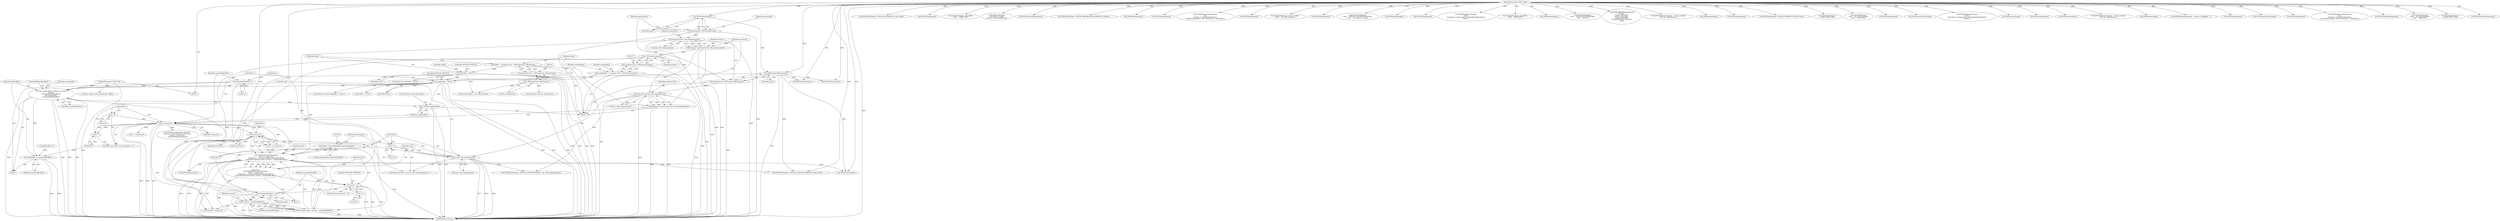 digraph "0_libtiff_83a4b92815ea04969d494416eaae3d4c6b338e4a#diff-c8b4b355f9b5c06d585b23138e1c185f_4@array" {
"1001277" [label="(Call,t2p_sample_planar_separate_to_contig(\n\t\t\t\t\tt2p,\n\t\t\t\t\t&(buffer[bufferoffset]),\n\t\t\t\t\tsamplebuffer, \n\t\t\t\t\tsamplebufferoffset))"];
"1000104" [label="(MethodParameterIn,T2P* t2p)"];
"1001181" [label="(Call,samplebuffer==NULL)"];
"1001174" [label="(Call,samplebuffer = (unsigned char*) _TIFFmalloc(stripsize))"];
"1001176" [label="(Call,(unsigned char*) _TIFFmalloc(stripsize))"];
"1001178" [label="(Call,_TIFFmalloc(stripsize))"];
"1001124" [label="(Call,stripsize=sepstripsize*t2p->tiff_samplesperpixel)"];
"1001126" [label="(Call,sepstripsize*t2p->tiff_samplesperpixel)"];
"1001116" [label="(Call,sepstripsize=TIFFStripSize(input))"];
"1001118" [label="(Call,TIFFStripSize(input))"];
"1000105" [label="(MethodParameterIn,TIFF* input)"];
"1001147" [label="(Call,buffer==NULL)"];
"1001138" [label="(Call,buffer = (unsigned char*) _TIFFmalloc(t2p->tiff_datasize))"];
"1001140" [label="(Call,(unsigned char*) _TIFFmalloc(t2p->tiff_datasize))"];
"1001142" [label="(Call,_TIFFmalloc(t2p->tiff_datasize))"];
"1001274" [label="(Call,samplebufferoffset+=read)"];
"1001250" [label="(Call,read==-1)"];
"1001229" [label="(Call,read = \n\t\t\t\t\t\tTIFFReadEncodedStrip(input, \n\t\t\t\t\t\t\ti + j*stripcount, \n\t\t\t\t\t\t\t(tdata_t) &(samplebuffer[samplebufferoffset]), \n\t\t\t\t\t\t\tTIFFmin(sepstripsize, stripsize - samplebufferoffset)))"];
"1001231" [label="(Call,TIFFReadEncodedStrip(input, \n\t\t\t\t\t\t\ti + j*stripcount, \n\t\t\t\t\t\t\t(tdata_t) &(samplebuffer[samplebufferoffset]), \n\t\t\t\t\t\t\tTIFFmin(sepstripsize, stripsize - samplebufferoffset)))"];
"1001122" [label="(Call,TIFFNumberOfStrips(input))"];
"1001208" [label="(Call,i<stripcount)"];
"1001205" [label="(Call,i=0)"];
"1001211" [label="(Call,i++)"];
"1001235" [label="(Call,j*stripcount)"];
"1001221" [label="(Call,j<t2p->tiff_samplesperpixel)"];
"1001218" [label="(Call,j=0)"];
"1001226" [label="(Call,j++)"];
"1001133" [label="(Call,sepstripcount/t2p->tiff_samplesperpixel)"];
"1001120" [label="(Call,sepstripcount=TIFFNumberOfStrips(input))"];
"1001131" [label="(Call,stripcount=sepstripcount/t2p->tiff_samplesperpixel)"];
"1001238" [label="(Call,(tdata_t) &(samplebuffer[samplebufferoffset]))"];
"1001244" [label="(Call,TIFFmin(sepstripsize, stripsize - samplebufferoffset))"];
"1001246" [label="(Call,stripsize - samplebufferoffset)"];
"1001214" [label="(Call,samplebufferoffset=0)"];
"1001252" [label="(Call,-1)"];
"1001285" [label="(Call,bufferoffset+=samplebufferoffset)"];
"1001288" [label="(Call,_TIFFfree(samplebuffer))"];
"1000845" [label="(Call,TIFFGetField(input, TIFFTAG_JPEGTABLES, &count, &jpt))"];
"1001159" [label="(Call,TIFFFileName(input))"];
"1000913" [label="(Call,TIFFFileName(input))"];
"1001216" [label="(Literal,0)"];
"1000477" [label="(Call,t2pSeekFile(input, inputoffset,\n\t\t\t\t\t\t     SEEK_SET))"];
"1001115" [label="(Block,)"];
"1001252" [label="(Call,-1)"];
"1001233" [label="(Call,i + j*stripcount)"];
"1000464" [label="(Call,t2pReadFile(input,\n\t\t\t\t\t\t(tdata_t) buffer,\n\t\t\t\t\t\tt2p->pdf_ojpegiflength))"];
"1001124" [label="(Call,stripsize=sepstripsize*t2p->tiff_samplesperpixel)"];
"1001142" [label="(Call,_TIFFmalloc(t2p->tiff_datasize))"];
"1001228" [label="(Block,)"];
"1001290" [label="(ControlStructure,goto dataready;)"];
"1001125" [label="(Identifier,stripsize)"];
"1001181" [label="(Call,samplebuffer==NULL)"];
"1001227" [label="(Identifier,j)"];
"1001260" [label="(Call,j*stripcount)"];
"1001212" [label="(Identifier,i)"];
"1001892" [label="(Call,stripsize * stripcount)"];
"1000694" [label="(Call,TIFFNumberOfStrips(input))"];
"1001214" [label="(Call,samplebufferoffset=0)"];
"1001120" [label="(Call,sepstripcount=TIFFNumberOfStrips(input))"];
"1001152" [label="(Identifier,TIFF2PDF_MODULE)"];
"1001719" [label="(Call,TIFFGetField(input, TIFFTAG_REFERENCEBLACKWHITE, &xfloatp))"];
"1001204" [label="(ControlStructure,for(i=0;i<stripcount;i++))"];
"1001174" [label="(Call,samplebuffer = (unsigned char*) _TIFFmalloc(stripsize))"];
"1001276" [label="(Identifier,read)"];
"1001169" [label="(Identifier,buffer)"];
"1001131" [label="(Call,stripcount=sepstripcount/t2p->tiff_samplesperpixel)"];
"1001253" [label="(Literal,1)"];
"1001248" [label="(Identifier,samplebufferoffset)"];
"1001235" [label="(Call,j*stripcount)"];
"1001179" [label="(Identifier,stripsize)"];
"1001093" [label="(Call,TIFFFileName(input))"];
"1000104" [label="(MethodParameterIn,T2P* t2p)"];
"1001238" [label="(Call,(tdata_t) &(samplebuffer[samplebufferoffset]))"];
"1001149" [label="(Identifier,NULL)"];
"1001220" [label="(Literal,0)"];
"1001213" [label="(Block,)"];
"1001180" [label="(ControlStructure,if(samplebuffer==NULL))"];
"1001118" [label="(Call,TIFFStripSize(input))"];
"1001138" [label="(Call,buffer = (unsigned char*) _TIFFmalloc(t2p->tiff_datasize))"];
"1001175" [label="(Identifier,samplebuffer)"];
"1001263" [label="(Call,TIFFFileName(input))"];
"1000634" [label="(Call,TIFFFileName(input))"];
"1001247" [label="(Identifier,stripsize)"];
"1001274" [label="(Call,samplebufferoffset+=read)"];
"1001067" [label="(Call,TIFFReadEncodedStrip(input, \n\t\t\t\ti, \n\t\t\t\t(tdata_t) &buffer[bufferoffset], \n\t\t\t\tTIFFmin(stripsize, t2p->tiff_datasize - bufferoffset)))"];
"1001226" [label="(Call,j++)"];
"1001566" [label="(Call,TIFFFileName(input))"];
"1000422" [label="(Call,t2pReadFile(input, (tdata_t) buffer,\n\t\t\t\t\t\t     t2p->tiff_datasize))"];
"1001146" [label="(ControlStructure,if(buffer==NULL))"];
"1001232" [label="(Identifier,input)"];
"1001286" [label="(Identifier,bufferoffset)"];
"1001147" [label="(Call,buffer==NULL)"];
"1000231" [label="(Call,TIFFFileName(input))"];
"1000481" [label="(Call,TIFFGetField(input,\n\t\t\t\t\t\t     TIFFTAG_YCBCRSUBSAMPLING,\n\t\t\t\t\t\t     &h_samp, &v_samp))"];
"1001447" [label="(Call,t2p_sample_realize_palette(t2p, buffer))"];
"1001119" [label="(Identifier,input)"];
"1000964" [label="(Call,TIFFFileName(input))"];
"1001424" [label="(Call,TIFFFileName(input))"];
"1001132" [label="(Identifier,stripcount)"];
"1001249" [label="(ControlStructure,if(read==-1))"];
"1001121" [label="(Identifier,sepstripcount)"];
"1001245" [label="(Identifier,sepstripsize)"];
"1001278" [label="(Identifier,t2p)"];
"1000731" [label="(Call,TIFFReadRawStrip(input, \n\t\t\t\t\t\ti, \n\t\t\t\t\t\t(tdata_t) &(((unsigned char*)buffer)[bufferoffset]), \n\t\t\t\t\t\t-1))"];
"1001240" [label="(Call,&(samplebuffer[samplebufferoffset]))"];
"1000430" [label="(Call,t2pSeekFile(input, inputoffset,\n\t\t\t\t\t\t     SEEK_SET))"];
"1001945" [label="(MethodReturn,tsize_t)"];
"1001127" [label="(Identifier,sepstripsize)"];
"1000105" [label="(MethodParameterIn,TIFF* input)"];
"1001694" [label="(Call,TIFFGetField(input, TIFFTAG_YCBCRSUBSAMPLING, &hor, &ver))"];
"1001221" [label="(Call,j<t2p->tiff_samplesperpixel)"];
"1000664" [label="(Call,TIFFFileName(input))"];
"1000529" [label="(Call,TIFFGetField(input,\n\t\t\t\t\t\t     TIFFTAG_ROWSPERSTRIP,\n\t\t\t\t\t\t     &rows))"];
"1001217" [label="(ControlStructure,for(j=0;j<t2p->tiff_samplesperpixel;j++))"];
"1001207" [label="(Literal,0)"];
"1001116" [label="(Call,sepstripsize=TIFFStripSize(input))"];
"1001255" [label="(Call,TIFFError(TIFF2PDF_MODULE, \n\t\t\t\t\t\"Error on decoding strip %u of %s\", \n\t\t\t\t\t\t\ti + j*stripcount, \n\t\t\t\t\t\t\tTIFFFileName(input)))"];
"1001285" [label="(Call,bufferoffset+=samplebufferoffset)"];
"1001549" [label="(Call,TIFFReadRGBAImageOriented(\n\t\t\t\tinput, \n\t\t\t\tt2p->tiff_width, \n\t\t\t\tt2p->tiff_length, \n\t\t\t\t(uint32*)buffer, \n\t\t\t\tORIENTATION_TOPLEFT,\n\t\t\t\t0))"];
"1001211" [label="(Call,i++)"];
"1001215" [label="(Identifier,samplebufferoffset)"];
"1001128" [label="(Call,t2p->tiff_samplesperpixel)"];
"1001139" [label="(Identifier,buffer)"];
"1001176" [label="(Call,(unsigned char*) _TIFFmalloc(stripsize))"];
"1001237" [label="(Identifier,stripcount)"];
"1001178" [label="(Call,_TIFFmalloc(stripsize))"];
"1000240" [label="(Call,TIFFReadRawStrip(input, 0, (tdata_t) buffer,\n\t\t\t\t\t t2p->tiff_datasize))"];
"1001244" [label="(Call,TIFFmin(sepstripsize, stripsize - samplebufferoffset))"];
"1001256" [label="(Identifier,TIFF2PDF_MODULE)"];
"1001049" [label="(Call,TIFFStripSize(input))"];
"1001134" [label="(Identifier,sepstripcount)"];
"1001531" [label="(Call,TIFFFileName(input))"];
"1001148" [label="(Identifier,buffer)"];
"1001222" [label="(Identifier,j)"];
"1001275" [label="(Identifier,samplebufferoffset)"];
"1001186" [label="(Identifier,TIFF2PDF_MODULE)"];
"1000872" [label="(Call,TIFFGetField(input, TIFFTAG_STRIPBYTECOUNTS, &sbc))"];
"1001909" [label="(Call,buffer != NULL)"];
"1001183" [label="(Identifier,NULL)"];
"1001277" [label="(Call,t2p_sample_planar_separate_to_contig(\n\t\t\t\t\tt2p,\n\t\t\t\t\t&(buffer[bufferoffset]),\n\t\t\t\t\tsamplebuffer, \n\t\t\t\t\tsamplebufferoffset))"];
"1001133" [label="(Call,sepstripcount/t2p->tiff_samplesperpixel)"];
"1001210" [label="(Identifier,stripcount)"];
"1000452" [label="(Call,t2pSeekFile(input, 0,\n\t\t\t\t\t\t\t\t SEEK_CUR))"];
"1001627" [label="(Call,TIFFSetField(output, TIFFTAG_SAMPLESPERPIXEL, t2p->tiff_samplesperpixel))"];
"1000456" [label="(Call,t2pSeekFile(input,\n\t\t\t\t\t\t     t2p->tiff_dataoffset,\n\t\t\t\t\t\t     SEEK_SET))"];
"1001140" [label="(Call,(unsigned char*) _TIFFmalloc(t2p->tiff_datasize))"];
"1001229" [label="(Call,read = \n\t\t\t\t\t\tTIFFReadEncodedStrip(input, \n\t\t\t\t\t\t\ti + j*stripcount, \n\t\t\t\t\t\t\t(tdata_t) &(samplebuffer[samplebufferoffset]), \n\t\t\t\t\t\t\tTIFFmin(sepstripsize, stripsize - samplebufferoffset)))"];
"1000828" [label="(Call,TIFFFileName(input))"];
"1001250" [label="(Call,read==-1)"];
"1001154" [label="(Call,(unsigned long) t2p->tiff_datasize)"];
"1000563" [label="(Call,TIFFNumberOfStrips(input))"];
"1001288" [label="(Call,_TIFFfree(samplebuffer))"];
"1000600" [label="(Call,TIFFReadRawStrip(input, \n\t\t\t\t\t\t\ti, \n\t\t\t\t\t\t\t(tdata_t) &(((unsigned char*)buffer)[bufferoffset]), \n\t\t\t\t\t\t\t-1))"];
"1001246" [label="(Call,stripsize - samplebufferoffset)"];
"1001251" [label="(Identifier,read)"];
"1001329" [label="(Call,TIFFStripSize(input))"];
"1001135" [label="(Call,t2p->tiff_samplesperpixel)"];
"1000303" [label="(Call,TIFFFileName(input))"];
"1001279" [label="(Call,&(buffer[bufferoffset]))"];
"1001209" [label="(Identifier,i)"];
"1001206" [label="(Identifier,i)"];
"1001117" [label="(Identifier,sepstripsize)"];
"1001230" [label="(Identifier,read)"];
"1001231" [label="(Call,TIFFReadEncodedStrip(input, \n\t\t\t\t\t\t\ti + j*stripcount, \n\t\t\t\t\t\t\t(tdata_t) &(samplebuffer[samplebufferoffset]), \n\t\t\t\t\t\t\tTIFFmin(sepstripsize, stripsize - samplebufferoffset)))"];
"1001122" [label="(Call,TIFFNumberOfStrips(input))"];
"1001218" [label="(Call,j=0)"];
"1001287" [label="(Identifier,samplebufferoffset)"];
"1001289" [label="(Identifier,samplebuffer)"];
"1000388" [label="(Call,TIFFFileName(input))"];
"1001168" [label="(Call,memset(buffer, 0, t2p->tiff_datasize))"];
"1001143" [label="(Call,t2p->tiff_datasize)"];
"1000318" [label="(Call,TIFFReadRawStrip(input, 0, (tdata_t) buffer,\n\t\t\t\t\t t2p->tiff_datasize))"];
"1001219" [label="(Identifier,j)"];
"1001373" [label="(Call,TIFFFileName(input))"];
"1000936" [label="(Call,TIFFReadRawStrip(input, i, (tdata_t) stripbuffer, -1))"];
"1001032" [label="(Call,TIFFFileName(input))"];
"1001223" [label="(Call,t2p->tiff_samplesperpixel)"];
"1001333" [label="(Call,TIFFNumberOfStrips(input))"];
"1001741" [label="(Call,TIFFFileName(input))"];
"1001312" [label="(Call,TIFFFileName(input))"];
"1001347" [label="(Call,TIFFReadEncodedStrip(input, \n\t\t\t\ti, \n\t\t\t\t(tdata_t) &buffer[bufferoffset], \n\t\t\t\tTIFFmin(stripsize, t2p->tiff_datasize - bufferoffset)))"];
"1001208" [label="(Call,i<stripcount)"];
"1001053" [label="(Call,TIFFNumberOfStrips(input))"];
"1001236" [label="(Identifier,j)"];
"1001284" [label="(Identifier,samplebufferoffset)"];
"1001193" [label="(Call,TIFFFileName(input))"];
"1001182" [label="(Identifier,samplebuffer)"];
"1000416" [label="(Call,t2pSeekFile(input,\n\t\t\t\t\t\t     t2p->tiff_dataoffset,\n\t\t\t\t\t\t     SEEK_SET))"];
"1001283" [label="(Identifier,samplebuffer)"];
"1001126" [label="(Call,sepstripsize*t2p->tiff_samplesperpixel)"];
"1000412" [label="(Call,t2pSeekFile(input, 0,\n\t\t\t\t\t\t\t\t SEEK_CUR))"];
"1001123" [label="(Identifier,input)"];
"1000870" [label="(Call,TIFFNumberOfStrips(input))"];
"1001205" [label="(Call,i=0)"];
"1001258" [label="(Call,i + j*stripcount)"];
"1000121" [label="(Call,bufferoffset=0)"];
"1001277" -> "1001213"  [label="AST: "];
"1001277" -> "1001284"  [label="CFG: "];
"1001278" -> "1001277"  [label="AST: "];
"1001279" -> "1001277"  [label="AST: "];
"1001283" -> "1001277"  [label="AST: "];
"1001284" -> "1001277"  [label="AST: "];
"1001286" -> "1001277"  [label="CFG: "];
"1001277" -> "1001945"  [label="DDG: "];
"1001277" -> "1001945"  [label="DDG: "];
"1001277" -> "1001945"  [label="DDG: "];
"1001277" -> "1001945"  [label="DDG: "];
"1000104" -> "1001277"  [label="DDG: "];
"1001181" -> "1001277"  [label="DDG: "];
"1001274" -> "1001277"  [label="DDG: "];
"1001214" -> "1001277"  [label="DDG: "];
"1001277" -> "1001285"  [label="DDG: "];
"1001277" -> "1001288"  [label="DDG: "];
"1000104" -> "1000103"  [label="AST: "];
"1000104" -> "1001945"  [label="DDG: "];
"1000104" -> "1001447"  [label="DDG: "];
"1001181" -> "1001180"  [label="AST: "];
"1001181" -> "1001183"  [label="CFG: "];
"1001182" -> "1001181"  [label="AST: "];
"1001183" -> "1001181"  [label="AST: "];
"1001186" -> "1001181"  [label="CFG: "];
"1001206" -> "1001181"  [label="CFG: "];
"1001181" -> "1001945"  [label="DDG: "];
"1001181" -> "1001945"  [label="DDG: "];
"1001181" -> "1001945"  [label="DDG: "];
"1001174" -> "1001181"  [label="DDG: "];
"1001147" -> "1001181"  [label="DDG: "];
"1001181" -> "1001288"  [label="DDG: "];
"1001181" -> "1001909"  [label="DDG: "];
"1001174" -> "1001115"  [label="AST: "];
"1001174" -> "1001176"  [label="CFG: "];
"1001175" -> "1001174"  [label="AST: "];
"1001176" -> "1001174"  [label="AST: "];
"1001182" -> "1001174"  [label="CFG: "];
"1001174" -> "1001945"  [label="DDG: "];
"1001176" -> "1001174"  [label="DDG: "];
"1001176" -> "1001178"  [label="CFG: "];
"1001177" -> "1001176"  [label="AST: "];
"1001178" -> "1001176"  [label="AST: "];
"1001176" -> "1001945"  [label="DDG: "];
"1001178" -> "1001176"  [label="DDG: "];
"1001178" -> "1001179"  [label="CFG: "];
"1001179" -> "1001178"  [label="AST: "];
"1001178" -> "1001945"  [label="DDG: "];
"1001124" -> "1001178"  [label="DDG: "];
"1001178" -> "1001246"  [label="DDG: "];
"1001178" -> "1001892"  [label="DDG: "];
"1001124" -> "1001115"  [label="AST: "];
"1001124" -> "1001126"  [label="CFG: "];
"1001125" -> "1001124"  [label="AST: "];
"1001126" -> "1001124"  [label="AST: "];
"1001132" -> "1001124"  [label="CFG: "];
"1001124" -> "1001945"  [label="DDG: "];
"1001124" -> "1001945"  [label="DDG: "];
"1001126" -> "1001124"  [label="DDG: "];
"1001126" -> "1001124"  [label="DDG: "];
"1001126" -> "1001128"  [label="CFG: "];
"1001127" -> "1001126"  [label="AST: "];
"1001128" -> "1001126"  [label="AST: "];
"1001126" -> "1001945"  [label="DDG: "];
"1001116" -> "1001126"  [label="DDG: "];
"1001126" -> "1001133"  [label="DDG: "];
"1001126" -> "1001244"  [label="DDG: "];
"1001116" -> "1001115"  [label="AST: "];
"1001116" -> "1001118"  [label="CFG: "];
"1001117" -> "1001116"  [label="AST: "];
"1001118" -> "1001116"  [label="AST: "];
"1001121" -> "1001116"  [label="CFG: "];
"1001116" -> "1001945"  [label="DDG: "];
"1001118" -> "1001116"  [label="DDG: "];
"1001118" -> "1001119"  [label="CFG: "];
"1001119" -> "1001118"  [label="AST: "];
"1000105" -> "1001118"  [label="DDG: "];
"1001118" -> "1001122"  [label="DDG: "];
"1000105" -> "1000103"  [label="AST: "];
"1000105" -> "1001945"  [label="DDG: "];
"1000105" -> "1000231"  [label="DDG: "];
"1000105" -> "1000240"  [label="DDG: "];
"1000105" -> "1000303"  [label="DDG: "];
"1000105" -> "1000318"  [label="DDG: "];
"1000105" -> "1000388"  [label="DDG: "];
"1000105" -> "1000412"  [label="DDG: "];
"1000105" -> "1000416"  [label="DDG: "];
"1000105" -> "1000422"  [label="DDG: "];
"1000105" -> "1000430"  [label="DDG: "];
"1000105" -> "1000452"  [label="DDG: "];
"1000105" -> "1000456"  [label="DDG: "];
"1000105" -> "1000464"  [label="DDG: "];
"1000105" -> "1000477"  [label="DDG: "];
"1000105" -> "1000481"  [label="DDG: "];
"1000105" -> "1000529"  [label="DDG: "];
"1000105" -> "1000563"  [label="DDG: "];
"1000105" -> "1000600"  [label="DDG: "];
"1000105" -> "1000634"  [label="DDG: "];
"1000105" -> "1000664"  [label="DDG: "];
"1000105" -> "1000694"  [label="DDG: "];
"1000105" -> "1000731"  [label="DDG: "];
"1000105" -> "1000828"  [label="DDG: "];
"1000105" -> "1000845"  [label="DDG: "];
"1000105" -> "1000870"  [label="DDG: "];
"1000105" -> "1000872"  [label="DDG: "];
"1000105" -> "1000913"  [label="DDG: "];
"1000105" -> "1000936"  [label="DDG: "];
"1000105" -> "1000964"  [label="DDG: "];
"1000105" -> "1001032"  [label="DDG: "];
"1000105" -> "1001049"  [label="DDG: "];
"1000105" -> "1001053"  [label="DDG: "];
"1000105" -> "1001067"  [label="DDG: "];
"1000105" -> "1001093"  [label="DDG: "];
"1000105" -> "1001122"  [label="DDG: "];
"1000105" -> "1001159"  [label="DDG: "];
"1000105" -> "1001193"  [label="DDG: "];
"1000105" -> "1001231"  [label="DDG: "];
"1000105" -> "1001263"  [label="DDG: "];
"1000105" -> "1001312"  [label="DDG: "];
"1000105" -> "1001329"  [label="DDG: "];
"1000105" -> "1001333"  [label="DDG: "];
"1000105" -> "1001347"  [label="DDG: "];
"1000105" -> "1001373"  [label="DDG: "];
"1000105" -> "1001424"  [label="DDG: "];
"1000105" -> "1001531"  [label="DDG: "];
"1000105" -> "1001549"  [label="DDG: "];
"1000105" -> "1001566"  [label="DDG: "];
"1000105" -> "1001694"  [label="DDG: "];
"1000105" -> "1001719"  [label="DDG: "];
"1000105" -> "1001741"  [label="DDG: "];
"1001147" -> "1001146"  [label="AST: "];
"1001147" -> "1001149"  [label="CFG: "];
"1001148" -> "1001147"  [label="AST: "];
"1001149" -> "1001147"  [label="AST: "];
"1001152" -> "1001147"  [label="CFG: "];
"1001169" -> "1001147"  [label="CFG: "];
"1001147" -> "1001945"  [label="DDG: "];
"1001147" -> "1001945"  [label="DDG: "];
"1001147" -> "1001945"  [label="DDG: "];
"1001138" -> "1001147"  [label="DDG: "];
"1001147" -> "1001168"  [label="DDG: "];
"1001138" -> "1001115"  [label="AST: "];
"1001138" -> "1001140"  [label="CFG: "];
"1001139" -> "1001138"  [label="AST: "];
"1001140" -> "1001138"  [label="AST: "];
"1001148" -> "1001138"  [label="CFG: "];
"1001138" -> "1001945"  [label="DDG: "];
"1001140" -> "1001138"  [label="DDG: "];
"1001140" -> "1001142"  [label="CFG: "];
"1001141" -> "1001140"  [label="AST: "];
"1001142" -> "1001140"  [label="AST: "];
"1001140" -> "1001945"  [label="DDG: "];
"1001142" -> "1001140"  [label="DDG: "];
"1001142" -> "1001143"  [label="CFG: "];
"1001143" -> "1001142"  [label="AST: "];
"1001142" -> "1001154"  [label="DDG: "];
"1001142" -> "1001168"  [label="DDG: "];
"1001274" -> "1001228"  [label="AST: "];
"1001274" -> "1001276"  [label="CFG: "];
"1001275" -> "1001274"  [label="AST: "];
"1001276" -> "1001274"  [label="AST: "];
"1001227" -> "1001274"  [label="CFG: "];
"1001274" -> "1001945"  [label="DDG: "];
"1001274" -> "1001246"  [label="DDG: "];
"1001250" -> "1001274"  [label="DDG: "];
"1001246" -> "1001274"  [label="DDG: "];
"1001250" -> "1001249"  [label="AST: "];
"1001250" -> "1001252"  [label="CFG: "];
"1001251" -> "1001250"  [label="AST: "];
"1001252" -> "1001250"  [label="AST: "];
"1001256" -> "1001250"  [label="CFG: "];
"1001275" -> "1001250"  [label="CFG: "];
"1001250" -> "1001945"  [label="DDG: "];
"1001250" -> "1001945"  [label="DDG: "];
"1001250" -> "1001945"  [label="DDG: "];
"1001229" -> "1001250"  [label="DDG: "];
"1001252" -> "1001250"  [label="DDG: "];
"1001229" -> "1001228"  [label="AST: "];
"1001229" -> "1001231"  [label="CFG: "];
"1001230" -> "1001229"  [label="AST: "];
"1001231" -> "1001229"  [label="AST: "];
"1001251" -> "1001229"  [label="CFG: "];
"1001229" -> "1001945"  [label="DDG: "];
"1001231" -> "1001229"  [label="DDG: "];
"1001231" -> "1001229"  [label="DDG: "];
"1001231" -> "1001229"  [label="DDG: "];
"1001231" -> "1001229"  [label="DDG: "];
"1001231" -> "1001244"  [label="CFG: "];
"1001232" -> "1001231"  [label="AST: "];
"1001233" -> "1001231"  [label="AST: "];
"1001238" -> "1001231"  [label="AST: "];
"1001244" -> "1001231"  [label="AST: "];
"1001231" -> "1001945"  [label="DDG: "];
"1001231" -> "1001945"  [label="DDG: "];
"1001231" -> "1001945"  [label="DDG: "];
"1001231" -> "1001945"  [label="DDG: "];
"1001122" -> "1001231"  [label="DDG: "];
"1001208" -> "1001231"  [label="DDG: "];
"1001235" -> "1001231"  [label="DDG: "];
"1001235" -> "1001231"  [label="DDG: "];
"1001238" -> "1001231"  [label="DDG: "];
"1001244" -> "1001231"  [label="DDG: "];
"1001244" -> "1001231"  [label="DDG: "];
"1001231" -> "1001263"  [label="DDG: "];
"1001231" -> "1001694"  [label="DDG: "];
"1001231" -> "1001741"  [label="DDG: "];
"1001122" -> "1001120"  [label="AST: "];
"1001122" -> "1001123"  [label="CFG: "];
"1001123" -> "1001122"  [label="AST: "];
"1001120" -> "1001122"  [label="CFG: "];
"1001122" -> "1001945"  [label="DDG: "];
"1001122" -> "1001120"  [label="DDG: "];
"1001122" -> "1001159"  [label="DDG: "];
"1001122" -> "1001193"  [label="DDG: "];
"1001122" -> "1001694"  [label="DDG: "];
"1001122" -> "1001741"  [label="DDG: "];
"1001208" -> "1001204"  [label="AST: "];
"1001208" -> "1001210"  [label="CFG: "];
"1001209" -> "1001208"  [label="AST: "];
"1001210" -> "1001208"  [label="AST: "];
"1001215" -> "1001208"  [label="CFG: "];
"1001289" -> "1001208"  [label="CFG: "];
"1001208" -> "1001945"  [label="DDG: "];
"1001208" -> "1001945"  [label="DDG: "];
"1001208" -> "1001945"  [label="DDG: "];
"1001205" -> "1001208"  [label="DDG: "];
"1001211" -> "1001208"  [label="DDG: "];
"1001235" -> "1001208"  [label="DDG: "];
"1001131" -> "1001208"  [label="DDG: "];
"1001208" -> "1001211"  [label="DDG: "];
"1001208" -> "1001233"  [label="DDG: "];
"1001208" -> "1001235"  [label="DDG: "];
"1001208" -> "1001255"  [label="DDG: "];
"1001208" -> "1001258"  [label="DDG: "];
"1001208" -> "1001892"  [label="DDG: "];
"1001205" -> "1001204"  [label="AST: "];
"1001205" -> "1001207"  [label="CFG: "];
"1001206" -> "1001205"  [label="AST: "];
"1001207" -> "1001205"  [label="AST: "];
"1001209" -> "1001205"  [label="CFG: "];
"1001211" -> "1001204"  [label="AST: "];
"1001211" -> "1001212"  [label="CFG: "];
"1001212" -> "1001211"  [label="AST: "];
"1001209" -> "1001211"  [label="CFG: "];
"1001235" -> "1001233"  [label="AST: "];
"1001235" -> "1001237"  [label="CFG: "];
"1001236" -> "1001235"  [label="AST: "];
"1001237" -> "1001235"  [label="AST: "];
"1001233" -> "1001235"  [label="CFG: "];
"1001235" -> "1001226"  [label="DDG: "];
"1001235" -> "1001233"  [label="DDG: "];
"1001235" -> "1001233"  [label="DDG: "];
"1001221" -> "1001235"  [label="DDG: "];
"1001235" -> "1001260"  [label="DDG: "];
"1001235" -> "1001260"  [label="DDG: "];
"1001221" -> "1001217"  [label="AST: "];
"1001221" -> "1001223"  [label="CFG: "];
"1001222" -> "1001221"  [label="AST: "];
"1001223" -> "1001221"  [label="AST: "];
"1001230" -> "1001221"  [label="CFG: "];
"1001278" -> "1001221"  [label="CFG: "];
"1001221" -> "1001945"  [label="DDG: "];
"1001221" -> "1001945"  [label="DDG: "];
"1001221" -> "1001945"  [label="DDG: "];
"1001218" -> "1001221"  [label="DDG: "];
"1001226" -> "1001221"  [label="DDG: "];
"1001133" -> "1001221"  [label="DDG: "];
"1001221" -> "1001627"  [label="DDG: "];
"1001218" -> "1001217"  [label="AST: "];
"1001218" -> "1001220"  [label="CFG: "];
"1001219" -> "1001218"  [label="AST: "];
"1001220" -> "1001218"  [label="AST: "];
"1001222" -> "1001218"  [label="CFG: "];
"1001226" -> "1001217"  [label="AST: "];
"1001226" -> "1001227"  [label="CFG: "];
"1001227" -> "1001226"  [label="AST: "];
"1001222" -> "1001226"  [label="CFG: "];
"1001133" -> "1001131"  [label="AST: "];
"1001133" -> "1001135"  [label="CFG: "];
"1001134" -> "1001133"  [label="AST: "];
"1001135" -> "1001133"  [label="AST: "];
"1001131" -> "1001133"  [label="CFG: "];
"1001133" -> "1001945"  [label="DDG: "];
"1001133" -> "1001945"  [label="DDG: "];
"1001133" -> "1001131"  [label="DDG: "];
"1001133" -> "1001131"  [label="DDG: "];
"1001120" -> "1001133"  [label="DDG: "];
"1001133" -> "1001627"  [label="DDG: "];
"1001120" -> "1001115"  [label="AST: "];
"1001121" -> "1001120"  [label="AST: "];
"1001125" -> "1001120"  [label="CFG: "];
"1001120" -> "1001945"  [label="DDG: "];
"1001131" -> "1001115"  [label="AST: "];
"1001132" -> "1001131"  [label="AST: "];
"1001139" -> "1001131"  [label="CFG: "];
"1001131" -> "1001945"  [label="DDG: "];
"1001131" -> "1001945"  [label="DDG: "];
"1001238" -> "1001240"  [label="CFG: "];
"1001239" -> "1001238"  [label="AST: "];
"1001240" -> "1001238"  [label="AST: "];
"1001245" -> "1001238"  [label="CFG: "];
"1001238" -> "1001945"  [label="DDG: "];
"1001244" -> "1001246"  [label="CFG: "];
"1001245" -> "1001244"  [label="AST: "];
"1001246" -> "1001244"  [label="AST: "];
"1001244" -> "1001945"  [label="DDG: "];
"1001244" -> "1001945"  [label="DDG: "];
"1001246" -> "1001244"  [label="DDG: "];
"1001246" -> "1001244"  [label="DDG: "];
"1001246" -> "1001248"  [label="CFG: "];
"1001247" -> "1001246"  [label="AST: "];
"1001248" -> "1001246"  [label="AST: "];
"1001246" -> "1001945"  [label="DDG: "];
"1001246" -> "1001945"  [label="DDG: "];
"1001214" -> "1001246"  [label="DDG: "];
"1001246" -> "1001892"  [label="DDG: "];
"1001214" -> "1001213"  [label="AST: "];
"1001214" -> "1001216"  [label="CFG: "];
"1001215" -> "1001214"  [label="AST: "];
"1001216" -> "1001214"  [label="AST: "];
"1001219" -> "1001214"  [label="CFG: "];
"1001252" -> "1001253"  [label="CFG: "];
"1001253" -> "1001252"  [label="AST: "];
"1001285" -> "1001213"  [label="AST: "];
"1001285" -> "1001287"  [label="CFG: "];
"1001286" -> "1001285"  [label="AST: "];
"1001287" -> "1001285"  [label="AST: "];
"1001212" -> "1001285"  [label="CFG: "];
"1001285" -> "1001945"  [label="DDG: "];
"1001285" -> "1001945"  [label="DDG: "];
"1000121" -> "1001285"  [label="DDG: "];
"1001288" -> "1001115"  [label="AST: "];
"1001288" -> "1001289"  [label="CFG: "];
"1001289" -> "1001288"  [label="AST: "];
"1001290" -> "1001288"  [label="CFG: "];
"1001288" -> "1001945"  [label="DDG: "];
"1001288" -> "1001945"  [label="DDG: "];
}
